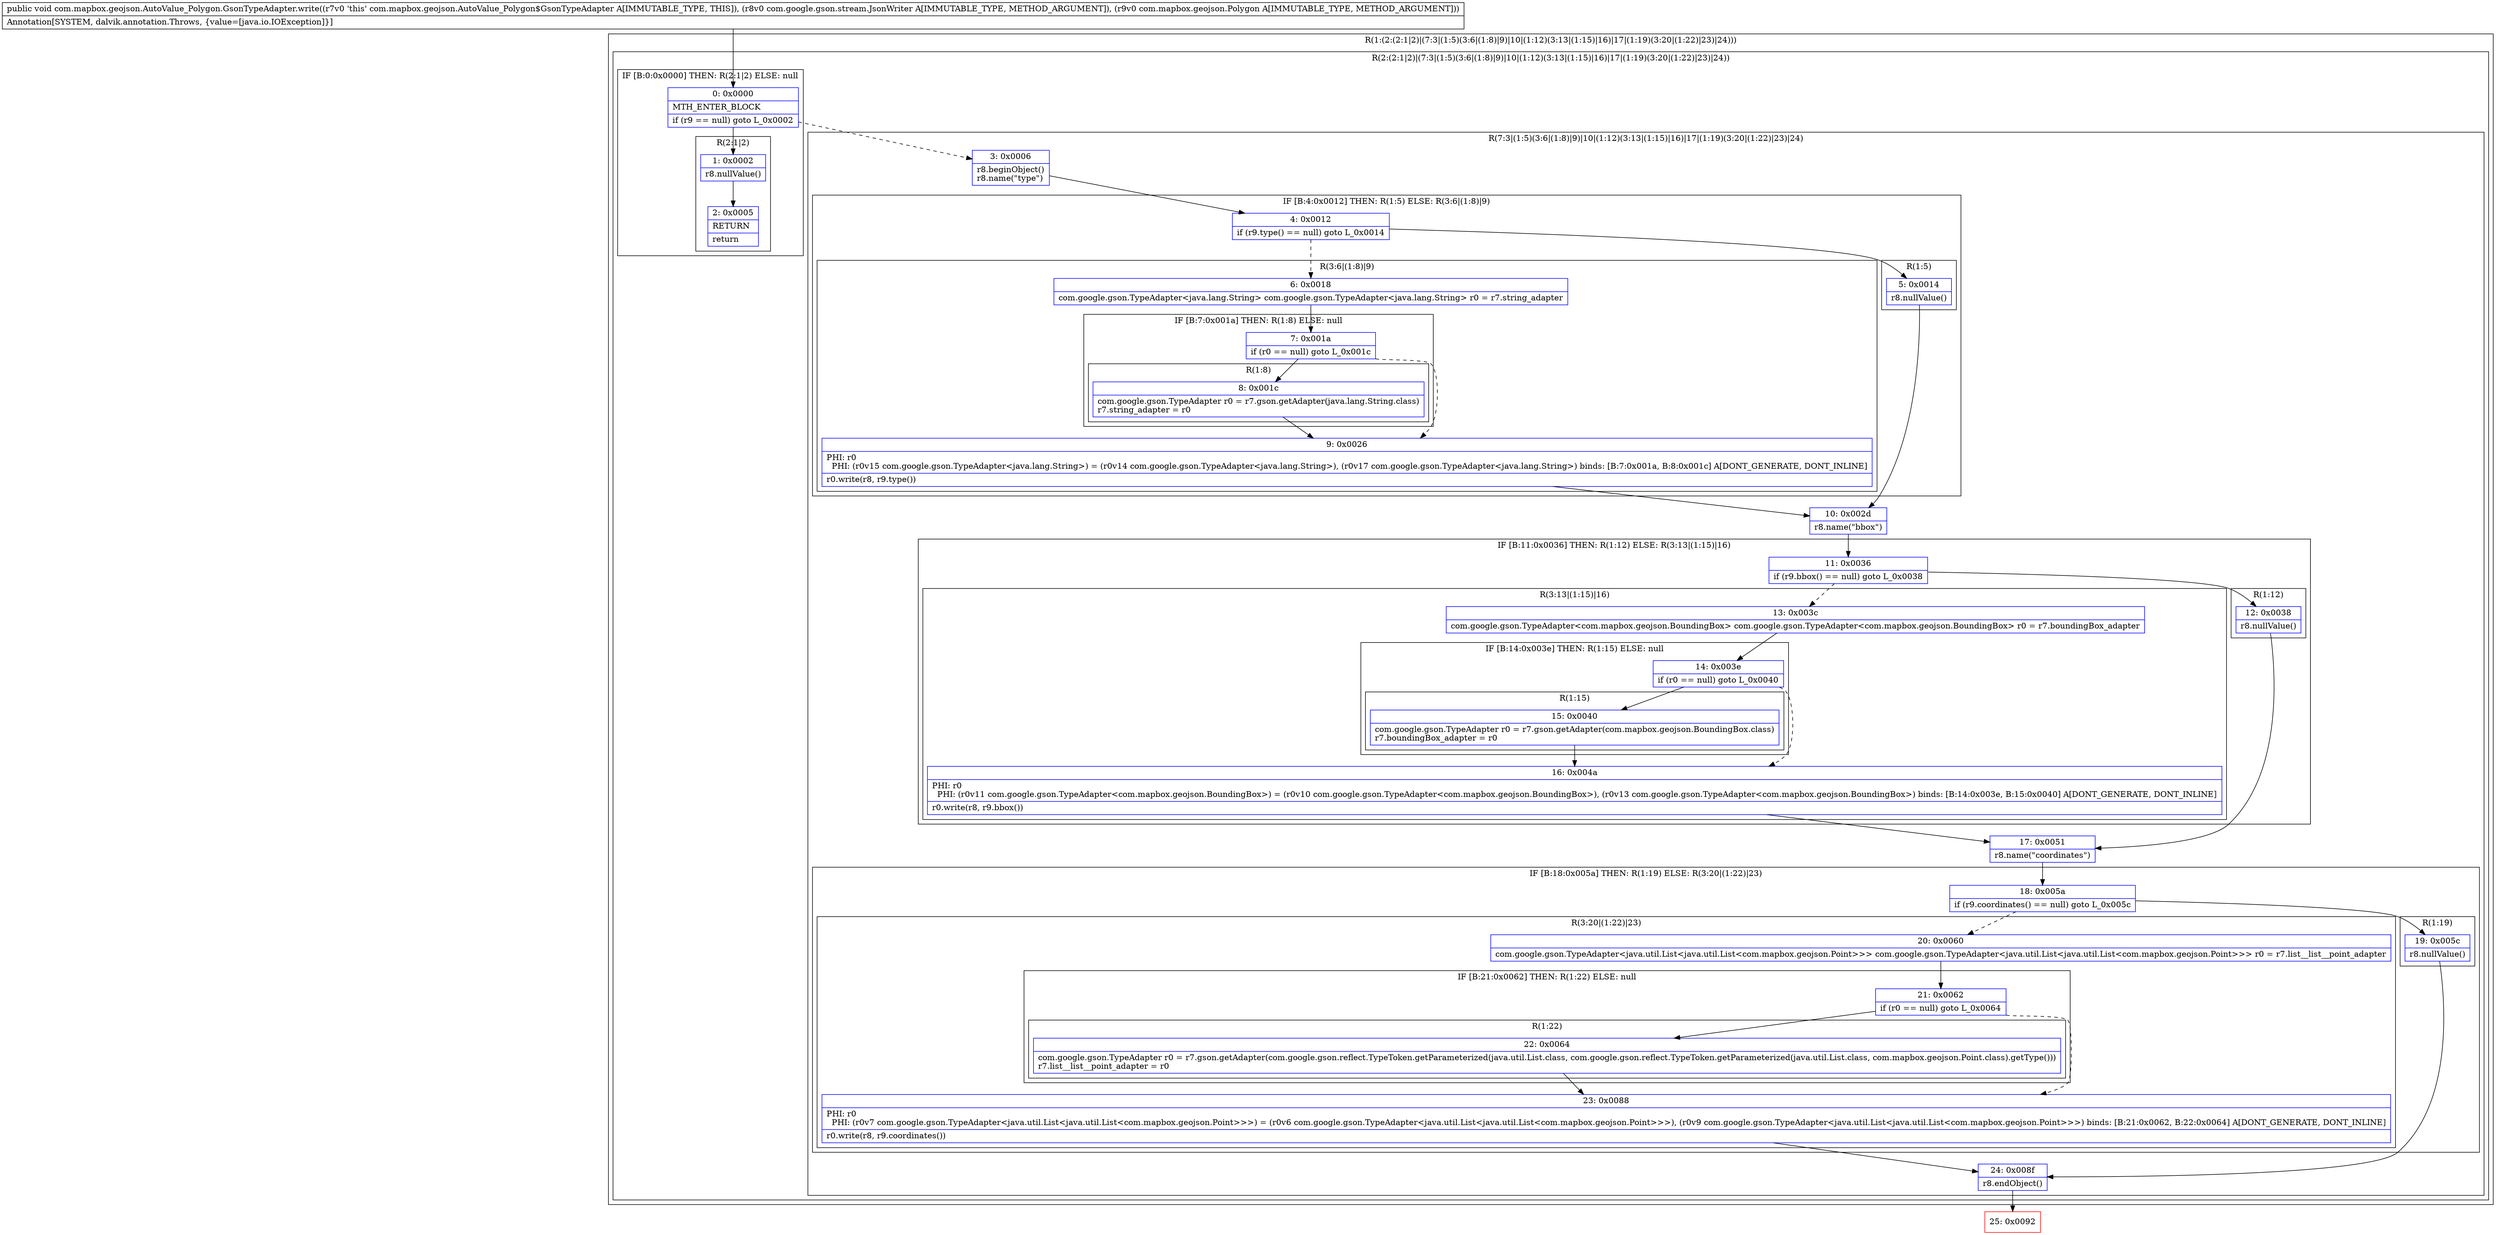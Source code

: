 digraph "CFG forcom.mapbox.geojson.AutoValue_Polygon.GsonTypeAdapter.write(Lcom\/google\/gson\/stream\/JsonWriter;Lcom\/mapbox\/geojson\/Polygon;)V" {
subgraph cluster_Region_884941132 {
label = "R(1:(2:(2:1|2)|(7:3|(1:5)(3:6|(1:8)|9)|10|(1:12)(3:13|(1:15)|16)|17|(1:19)(3:20|(1:22)|23)|24)))";
node [shape=record,color=blue];
subgraph cluster_Region_2059873487 {
label = "R(2:(2:1|2)|(7:3|(1:5)(3:6|(1:8)|9)|10|(1:12)(3:13|(1:15)|16)|17|(1:19)(3:20|(1:22)|23)|24))";
node [shape=record,color=blue];
subgraph cluster_IfRegion_2423918 {
label = "IF [B:0:0x0000] THEN: R(2:1|2) ELSE: null";
node [shape=record,color=blue];
Node_0 [shape=record,label="{0\:\ 0x0000|MTH_ENTER_BLOCK\l|if (r9 == null) goto L_0x0002\l}"];
subgraph cluster_Region_886729967 {
label = "R(2:1|2)";
node [shape=record,color=blue];
Node_1 [shape=record,label="{1\:\ 0x0002|r8.nullValue()\l}"];
Node_2 [shape=record,label="{2\:\ 0x0005|RETURN\l|return\l}"];
}
}
subgraph cluster_Region_2032311929 {
label = "R(7:3|(1:5)(3:6|(1:8)|9)|10|(1:12)(3:13|(1:15)|16)|17|(1:19)(3:20|(1:22)|23)|24)";
node [shape=record,color=blue];
Node_3 [shape=record,label="{3\:\ 0x0006|r8.beginObject()\lr8.name(\"type\")\l}"];
subgraph cluster_IfRegion_977298630 {
label = "IF [B:4:0x0012] THEN: R(1:5) ELSE: R(3:6|(1:8)|9)";
node [shape=record,color=blue];
Node_4 [shape=record,label="{4\:\ 0x0012|if (r9.type() == null) goto L_0x0014\l}"];
subgraph cluster_Region_497039468 {
label = "R(1:5)";
node [shape=record,color=blue];
Node_5 [shape=record,label="{5\:\ 0x0014|r8.nullValue()\l}"];
}
subgraph cluster_Region_1462440535 {
label = "R(3:6|(1:8)|9)";
node [shape=record,color=blue];
Node_6 [shape=record,label="{6\:\ 0x0018|com.google.gson.TypeAdapter\<java.lang.String\> com.google.gson.TypeAdapter\<java.lang.String\> r0 = r7.string_adapter\l}"];
subgraph cluster_IfRegion_2055091703 {
label = "IF [B:7:0x001a] THEN: R(1:8) ELSE: null";
node [shape=record,color=blue];
Node_7 [shape=record,label="{7\:\ 0x001a|if (r0 == null) goto L_0x001c\l}"];
subgraph cluster_Region_637468235 {
label = "R(1:8)";
node [shape=record,color=blue];
Node_8 [shape=record,label="{8\:\ 0x001c|com.google.gson.TypeAdapter r0 = r7.gson.getAdapter(java.lang.String.class)\lr7.string_adapter = r0\l}"];
}
}
Node_9 [shape=record,label="{9\:\ 0x0026|PHI: r0 \l  PHI: (r0v15 com.google.gson.TypeAdapter\<java.lang.String\>) = (r0v14 com.google.gson.TypeAdapter\<java.lang.String\>), (r0v17 com.google.gson.TypeAdapter\<java.lang.String\>) binds: [B:7:0x001a, B:8:0x001c] A[DONT_GENERATE, DONT_INLINE]\l|r0.write(r8, r9.type())\l}"];
}
}
Node_10 [shape=record,label="{10\:\ 0x002d|r8.name(\"bbox\")\l}"];
subgraph cluster_IfRegion_2063237667 {
label = "IF [B:11:0x0036] THEN: R(1:12) ELSE: R(3:13|(1:15)|16)";
node [shape=record,color=blue];
Node_11 [shape=record,label="{11\:\ 0x0036|if (r9.bbox() == null) goto L_0x0038\l}"];
subgraph cluster_Region_390466131 {
label = "R(1:12)";
node [shape=record,color=blue];
Node_12 [shape=record,label="{12\:\ 0x0038|r8.nullValue()\l}"];
}
subgraph cluster_Region_36569400 {
label = "R(3:13|(1:15)|16)";
node [shape=record,color=blue];
Node_13 [shape=record,label="{13\:\ 0x003c|com.google.gson.TypeAdapter\<com.mapbox.geojson.BoundingBox\> com.google.gson.TypeAdapter\<com.mapbox.geojson.BoundingBox\> r0 = r7.boundingBox_adapter\l}"];
subgraph cluster_IfRegion_1409941432 {
label = "IF [B:14:0x003e] THEN: R(1:15) ELSE: null";
node [shape=record,color=blue];
Node_14 [shape=record,label="{14\:\ 0x003e|if (r0 == null) goto L_0x0040\l}"];
subgraph cluster_Region_60528771 {
label = "R(1:15)";
node [shape=record,color=blue];
Node_15 [shape=record,label="{15\:\ 0x0040|com.google.gson.TypeAdapter r0 = r7.gson.getAdapter(com.mapbox.geojson.BoundingBox.class)\lr7.boundingBox_adapter = r0\l}"];
}
}
Node_16 [shape=record,label="{16\:\ 0x004a|PHI: r0 \l  PHI: (r0v11 com.google.gson.TypeAdapter\<com.mapbox.geojson.BoundingBox\>) = (r0v10 com.google.gson.TypeAdapter\<com.mapbox.geojson.BoundingBox\>), (r0v13 com.google.gson.TypeAdapter\<com.mapbox.geojson.BoundingBox\>) binds: [B:14:0x003e, B:15:0x0040] A[DONT_GENERATE, DONT_INLINE]\l|r0.write(r8, r9.bbox())\l}"];
}
}
Node_17 [shape=record,label="{17\:\ 0x0051|r8.name(\"coordinates\")\l}"];
subgraph cluster_IfRegion_781793833 {
label = "IF [B:18:0x005a] THEN: R(1:19) ELSE: R(3:20|(1:22)|23)";
node [shape=record,color=blue];
Node_18 [shape=record,label="{18\:\ 0x005a|if (r9.coordinates() == null) goto L_0x005c\l}"];
subgraph cluster_Region_845550798 {
label = "R(1:19)";
node [shape=record,color=blue];
Node_19 [shape=record,label="{19\:\ 0x005c|r8.nullValue()\l}"];
}
subgraph cluster_Region_1948165443 {
label = "R(3:20|(1:22)|23)";
node [shape=record,color=blue];
Node_20 [shape=record,label="{20\:\ 0x0060|com.google.gson.TypeAdapter\<java.util.List\<java.util.List\<com.mapbox.geojson.Point\>\>\> com.google.gson.TypeAdapter\<java.util.List\<java.util.List\<com.mapbox.geojson.Point\>\>\> r0 = r7.list__list__point_adapter\l}"];
subgraph cluster_IfRegion_118527544 {
label = "IF [B:21:0x0062] THEN: R(1:22) ELSE: null";
node [shape=record,color=blue];
Node_21 [shape=record,label="{21\:\ 0x0062|if (r0 == null) goto L_0x0064\l}"];
subgraph cluster_Region_1691775594 {
label = "R(1:22)";
node [shape=record,color=blue];
Node_22 [shape=record,label="{22\:\ 0x0064|com.google.gson.TypeAdapter r0 = r7.gson.getAdapter(com.google.gson.reflect.TypeToken.getParameterized(java.util.List.class, com.google.gson.reflect.TypeToken.getParameterized(java.util.List.class, com.mapbox.geojson.Point.class).getType()))\lr7.list__list__point_adapter = r0\l}"];
}
}
Node_23 [shape=record,label="{23\:\ 0x0088|PHI: r0 \l  PHI: (r0v7 com.google.gson.TypeAdapter\<java.util.List\<java.util.List\<com.mapbox.geojson.Point\>\>\>) = (r0v6 com.google.gson.TypeAdapter\<java.util.List\<java.util.List\<com.mapbox.geojson.Point\>\>\>), (r0v9 com.google.gson.TypeAdapter\<java.util.List\<java.util.List\<com.mapbox.geojson.Point\>\>\>) binds: [B:21:0x0062, B:22:0x0064] A[DONT_GENERATE, DONT_INLINE]\l|r0.write(r8, r9.coordinates())\l}"];
}
}
Node_24 [shape=record,label="{24\:\ 0x008f|r8.endObject()\l}"];
}
}
}
Node_25 [shape=record,color=red,label="{25\:\ 0x0092}"];
MethodNode[shape=record,label="{public void com.mapbox.geojson.AutoValue_Polygon.GsonTypeAdapter.write((r7v0 'this' com.mapbox.geojson.AutoValue_Polygon$GsonTypeAdapter A[IMMUTABLE_TYPE, THIS]), (r8v0 com.google.gson.stream.JsonWriter A[IMMUTABLE_TYPE, METHOD_ARGUMENT]), (r9v0 com.mapbox.geojson.Polygon A[IMMUTABLE_TYPE, METHOD_ARGUMENT]))  | Annotation[SYSTEM, dalvik.annotation.Throws, \{value=[java.io.IOException]\}]\l}"];
MethodNode -> Node_0;
Node_0 -> Node_1;
Node_0 -> Node_3[style=dashed];
Node_1 -> Node_2;
Node_3 -> Node_4;
Node_4 -> Node_5;
Node_4 -> Node_6[style=dashed];
Node_5 -> Node_10;
Node_6 -> Node_7;
Node_7 -> Node_8;
Node_7 -> Node_9[style=dashed];
Node_8 -> Node_9;
Node_9 -> Node_10;
Node_10 -> Node_11;
Node_11 -> Node_12;
Node_11 -> Node_13[style=dashed];
Node_12 -> Node_17;
Node_13 -> Node_14;
Node_14 -> Node_15;
Node_14 -> Node_16[style=dashed];
Node_15 -> Node_16;
Node_16 -> Node_17;
Node_17 -> Node_18;
Node_18 -> Node_19;
Node_18 -> Node_20[style=dashed];
Node_19 -> Node_24;
Node_20 -> Node_21;
Node_21 -> Node_22;
Node_21 -> Node_23[style=dashed];
Node_22 -> Node_23;
Node_23 -> Node_24;
Node_24 -> Node_25;
}

